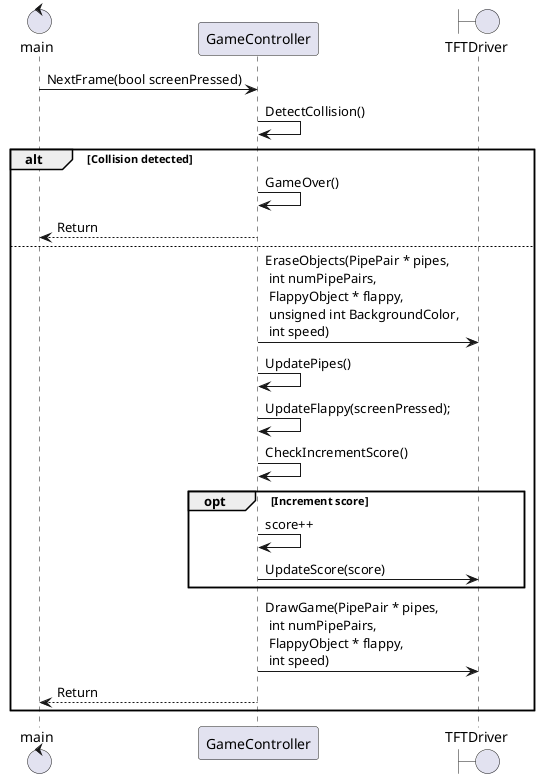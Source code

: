 @startuml
control main
participant GameController
boundary TFTDriver
main -> GameController : NextFrame(bool screenPressed)
GameController -> GameController : DetectCollision()
alt Collision detected
    GameController -> GameController : GameOver()
    main <-- GameController: Return 
else
    GameController -> TFTDriver : EraseObjects(PipePair * pipes,\n int numPipePairs, \n FlappyObject * flappy,\n unsigned int BackgroundColor, \n int speed)
    GameController -> GameController : UpdatePipes()
    GameController -> GameController : UpdateFlappy(screenPressed);
    GameController -> GameController : CheckIncrementScore()
    opt Increment score
    GameController -> GameController : score++
    GameController -> TFTDriver : UpdateScore(score)
    end
    GameController -> TFTDriver : DrawGame(PipePair * pipes, \n int numPipePairs,\n FlappyObject * flappy,\n int speed)
    main <-- GameController : Return
end
@enduml